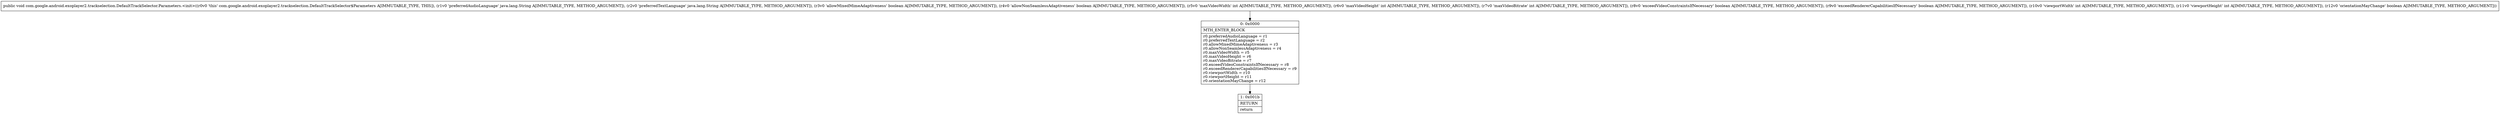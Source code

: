 digraph "CFG forcom.google.android.exoplayer2.trackselection.DefaultTrackSelector.Parameters.\<init\>(Ljava\/lang\/String;Ljava\/lang\/String;ZZIIIZZIIZ)V" {
Node_0 [shape=record,label="{0\:\ 0x0000|MTH_ENTER_BLOCK\l|r0.preferredAudioLanguage = r1\lr0.preferredTextLanguage = r2\lr0.allowMixedMimeAdaptiveness = r3\lr0.allowNonSeamlessAdaptiveness = r4\lr0.maxVideoWidth = r5\lr0.maxVideoHeight = r6\lr0.maxVideoBitrate = r7\lr0.exceedVideoConstraintsIfNecessary = r8\lr0.exceedRendererCapabilitiesIfNecessary = r9\lr0.viewportWidth = r10\lr0.viewportHeight = r11\lr0.orientationMayChange = r12\l}"];
Node_1 [shape=record,label="{1\:\ 0x001b|RETURN\l|return\l}"];
MethodNode[shape=record,label="{public void com.google.android.exoplayer2.trackselection.DefaultTrackSelector.Parameters.\<init\>((r0v0 'this' com.google.android.exoplayer2.trackselection.DefaultTrackSelector$Parameters A[IMMUTABLE_TYPE, THIS]), (r1v0 'preferredAudioLanguage' java.lang.String A[IMMUTABLE_TYPE, METHOD_ARGUMENT]), (r2v0 'preferredTextLanguage' java.lang.String A[IMMUTABLE_TYPE, METHOD_ARGUMENT]), (r3v0 'allowMixedMimeAdaptiveness' boolean A[IMMUTABLE_TYPE, METHOD_ARGUMENT]), (r4v0 'allowNonSeamlessAdaptiveness' boolean A[IMMUTABLE_TYPE, METHOD_ARGUMENT]), (r5v0 'maxVideoWidth' int A[IMMUTABLE_TYPE, METHOD_ARGUMENT]), (r6v0 'maxVideoHeight' int A[IMMUTABLE_TYPE, METHOD_ARGUMENT]), (r7v0 'maxVideoBitrate' int A[IMMUTABLE_TYPE, METHOD_ARGUMENT]), (r8v0 'exceedVideoConstraintsIfNecessary' boolean A[IMMUTABLE_TYPE, METHOD_ARGUMENT]), (r9v0 'exceedRendererCapabilitiesIfNecessary' boolean A[IMMUTABLE_TYPE, METHOD_ARGUMENT]), (r10v0 'viewportWidth' int A[IMMUTABLE_TYPE, METHOD_ARGUMENT]), (r11v0 'viewportHeight' int A[IMMUTABLE_TYPE, METHOD_ARGUMENT]), (r12v0 'orientationMayChange' boolean A[IMMUTABLE_TYPE, METHOD_ARGUMENT])) }"];
MethodNode -> Node_0;
Node_0 -> Node_1;
}

